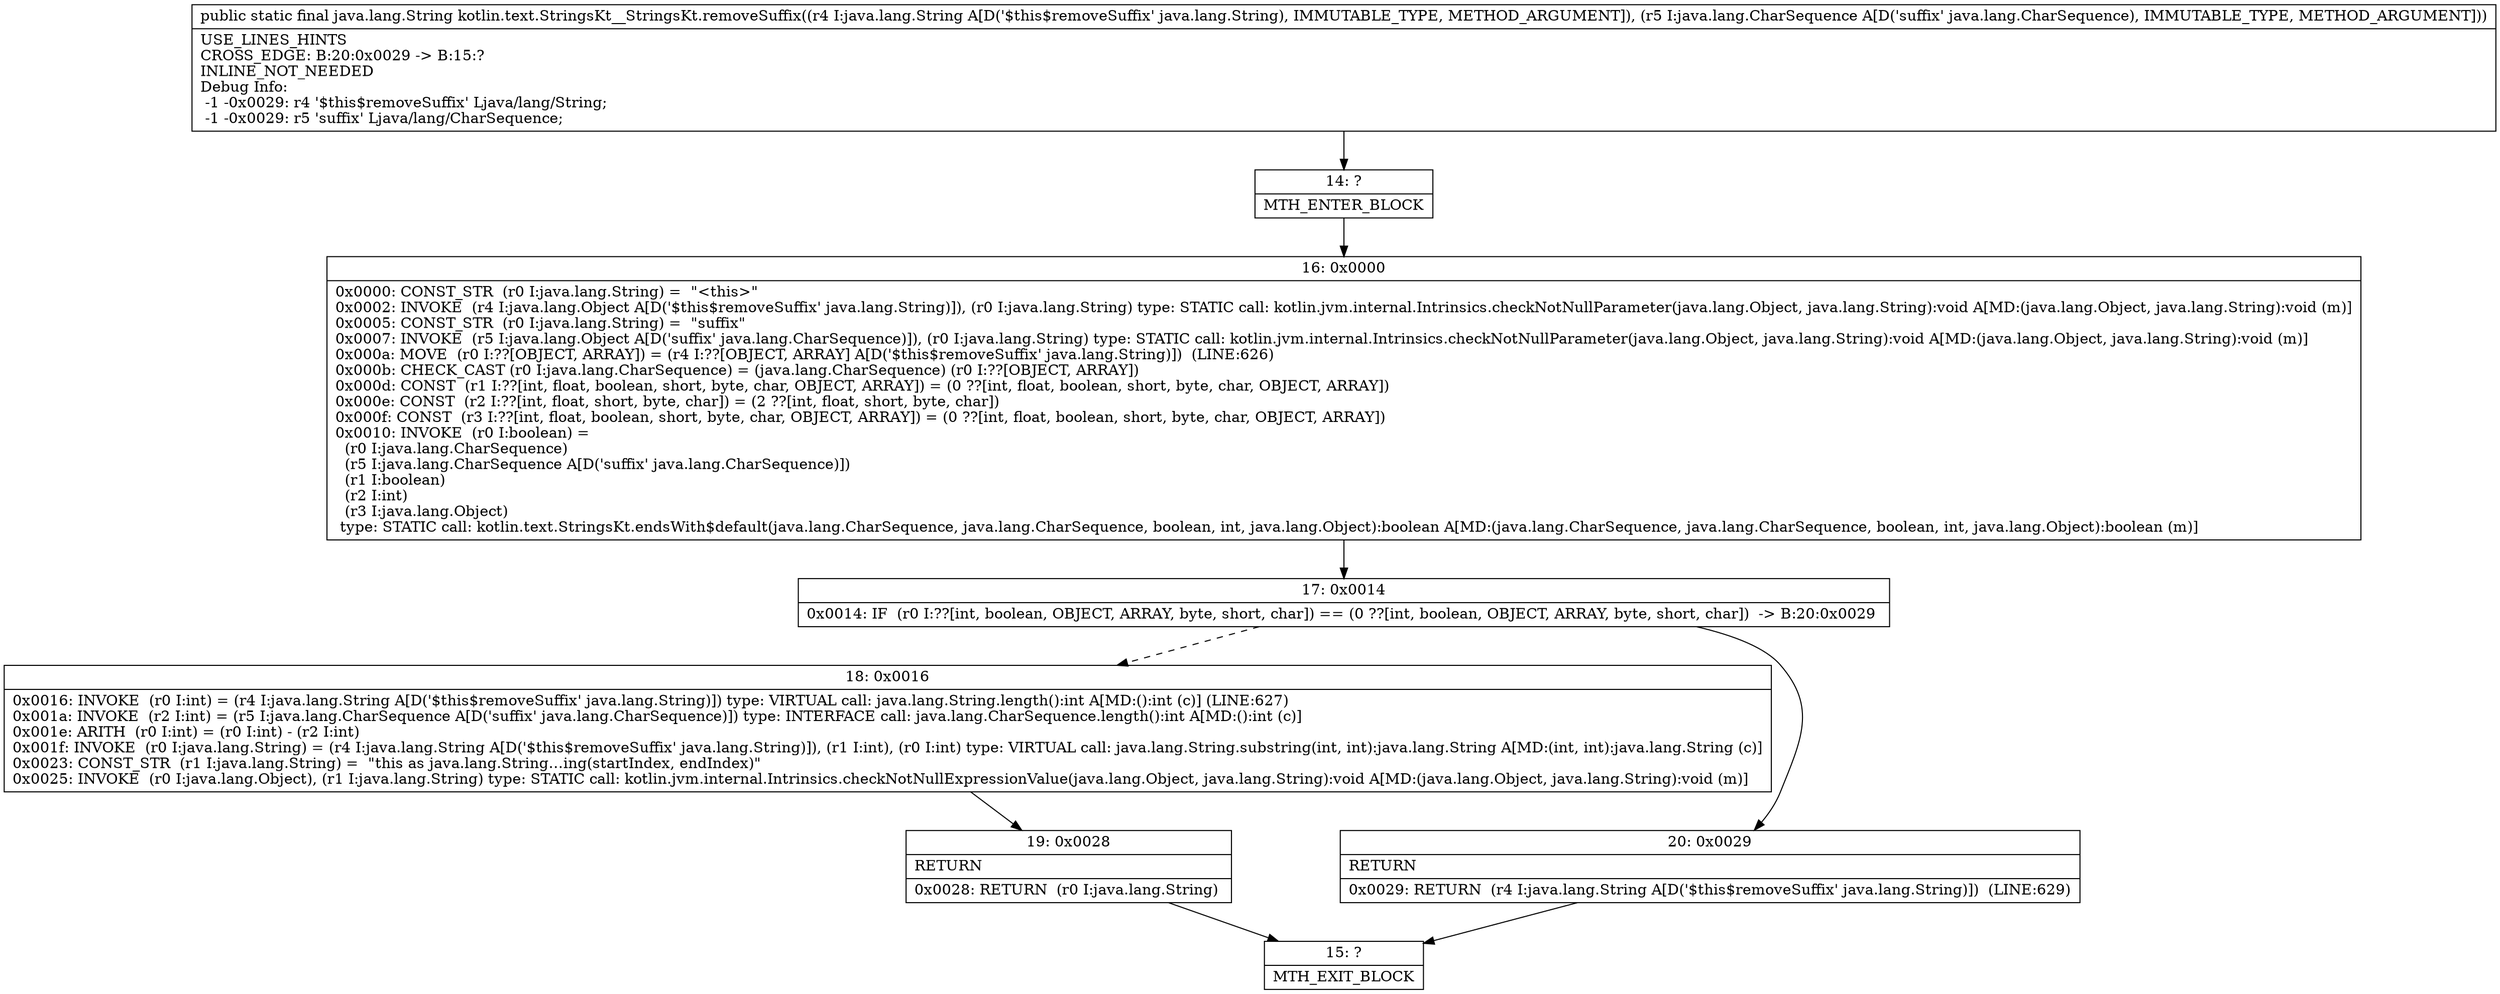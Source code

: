 digraph "CFG forkotlin.text.StringsKt__StringsKt.removeSuffix(Ljava\/lang\/String;Ljava\/lang\/CharSequence;)Ljava\/lang\/String;" {
Node_14 [shape=record,label="{14\:\ ?|MTH_ENTER_BLOCK\l}"];
Node_16 [shape=record,label="{16\:\ 0x0000|0x0000: CONST_STR  (r0 I:java.lang.String) =  \"\<this\>\" \l0x0002: INVOKE  (r4 I:java.lang.Object A[D('$this$removeSuffix' java.lang.String)]), (r0 I:java.lang.String) type: STATIC call: kotlin.jvm.internal.Intrinsics.checkNotNullParameter(java.lang.Object, java.lang.String):void A[MD:(java.lang.Object, java.lang.String):void (m)]\l0x0005: CONST_STR  (r0 I:java.lang.String) =  \"suffix\" \l0x0007: INVOKE  (r5 I:java.lang.Object A[D('suffix' java.lang.CharSequence)]), (r0 I:java.lang.String) type: STATIC call: kotlin.jvm.internal.Intrinsics.checkNotNullParameter(java.lang.Object, java.lang.String):void A[MD:(java.lang.Object, java.lang.String):void (m)]\l0x000a: MOVE  (r0 I:??[OBJECT, ARRAY]) = (r4 I:??[OBJECT, ARRAY] A[D('$this$removeSuffix' java.lang.String)])  (LINE:626)\l0x000b: CHECK_CAST (r0 I:java.lang.CharSequence) = (java.lang.CharSequence) (r0 I:??[OBJECT, ARRAY]) \l0x000d: CONST  (r1 I:??[int, float, boolean, short, byte, char, OBJECT, ARRAY]) = (0 ??[int, float, boolean, short, byte, char, OBJECT, ARRAY]) \l0x000e: CONST  (r2 I:??[int, float, short, byte, char]) = (2 ??[int, float, short, byte, char]) \l0x000f: CONST  (r3 I:??[int, float, boolean, short, byte, char, OBJECT, ARRAY]) = (0 ??[int, float, boolean, short, byte, char, OBJECT, ARRAY]) \l0x0010: INVOKE  (r0 I:boolean) = \l  (r0 I:java.lang.CharSequence)\l  (r5 I:java.lang.CharSequence A[D('suffix' java.lang.CharSequence)])\l  (r1 I:boolean)\l  (r2 I:int)\l  (r3 I:java.lang.Object)\l type: STATIC call: kotlin.text.StringsKt.endsWith$default(java.lang.CharSequence, java.lang.CharSequence, boolean, int, java.lang.Object):boolean A[MD:(java.lang.CharSequence, java.lang.CharSequence, boolean, int, java.lang.Object):boolean (m)]\l}"];
Node_17 [shape=record,label="{17\:\ 0x0014|0x0014: IF  (r0 I:??[int, boolean, OBJECT, ARRAY, byte, short, char]) == (0 ??[int, boolean, OBJECT, ARRAY, byte, short, char])  \-\> B:20:0x0029 \l}"];
Node_18 [shape=record,label="{18\:\ 0x0016|0x0016: INVOKE  (r0 I:int) = (r4 I:java.lang.String A[D('$this$removeSuffix' java.lang.String)]) type: VIRTUAL call: java.lang.String.length():int A[MD:():int (c)] (LINE:627)\l0x001a: INVOKE  (r2 I:int) = (r5 I:java.lang.CharSequence A[D('suffix' java.lang.CharSequence)]) type: INTERFACE call: java.lang.CharSequence.length():int A[MD:():int (c)]\l0x001e: ARITH  (r0 I:int) = (r0 I:int) \- (r2 I:int) \l0x001f: INVOKE  (r0 I:java.lang.String) = (r4 I:java.lang.String A[D('$this$removeSuffix' java.lang.String)]), (r1 I:int), (r0 I:int) type: VIRTUAL call: java.lang.String.substring(int, int):java.lang.String A[MD:(int, int):java.lang.String (c)]\l0x0023: CONST_STR  (r1 I:java.lang.String) =  \"this as java.lang.String…ing(startIndex, endIndex)\" \l0x0025: INVOKE  (r0 I:java.lang.Object), (r1 I:java.lang.String) type: STATIC call: kotlin.jvm.internal.Intrinsics.checkNotNullExpressionValue(java.lang.Object, java.lang.String):void A[MD:(java.lang.Object, java.lang.String):void (m)]\l}"];
Node_19 [shape=record,label="{19\:\ 0x0028|RETURN\l|0x0028: RETURN  (r0 I:java.lang.String) \l}"];
Node_15 [shape=record,label="{15\:\ ?|MTH_EXIT_BLOCK\l}"];
Node_20 [shape=record,label="{20\:\ 0x0029|RETURN\l|0x0029: RETURN  (r4 I:java.lang.String A[D('$this$removeSuffix' java.lang.String)])  (LINE:629)\l}"];
MethodNode[shape=record,label="{public static final java.lang.String kotlin.text.StringsKt__StringsKt.removeSuffix((r4 I:java.lang.String A[D('$this$removeSuffix' java.lang.String), IMMUTABLE_TYPE, METHOD_ARGUMENT]), (r5 I:java.lang.CharSequence A[D('suffix' java.lang.CharSequence), IMMUTABLE_TYPE, METHOD_ARGUMENT]))  | USE_LINES_HINTS\lCROSS_EDGE: B:20:0x0029 \-\> B:15:?\lINLINE_NOT_NEEDED\lDebug Info:\l  \-1 \-0x0029: r4 '$this$removeSuffix' Ljava\/lang\/String;\l  \-1 \-0x0029: r5 'suffix' Ljava\/lang\/CharSequence;\l}"];
MethodNode -> Node_14;Node_14 -> Node_16;
Node_16 -> Node_17;
Node_17 -> Node_18[style=dashed];
Node_17 -> Node_20;
Node_18 -> Node_19;
Node_19 -> Node_15;
Node_20 -> Node_15;
}


